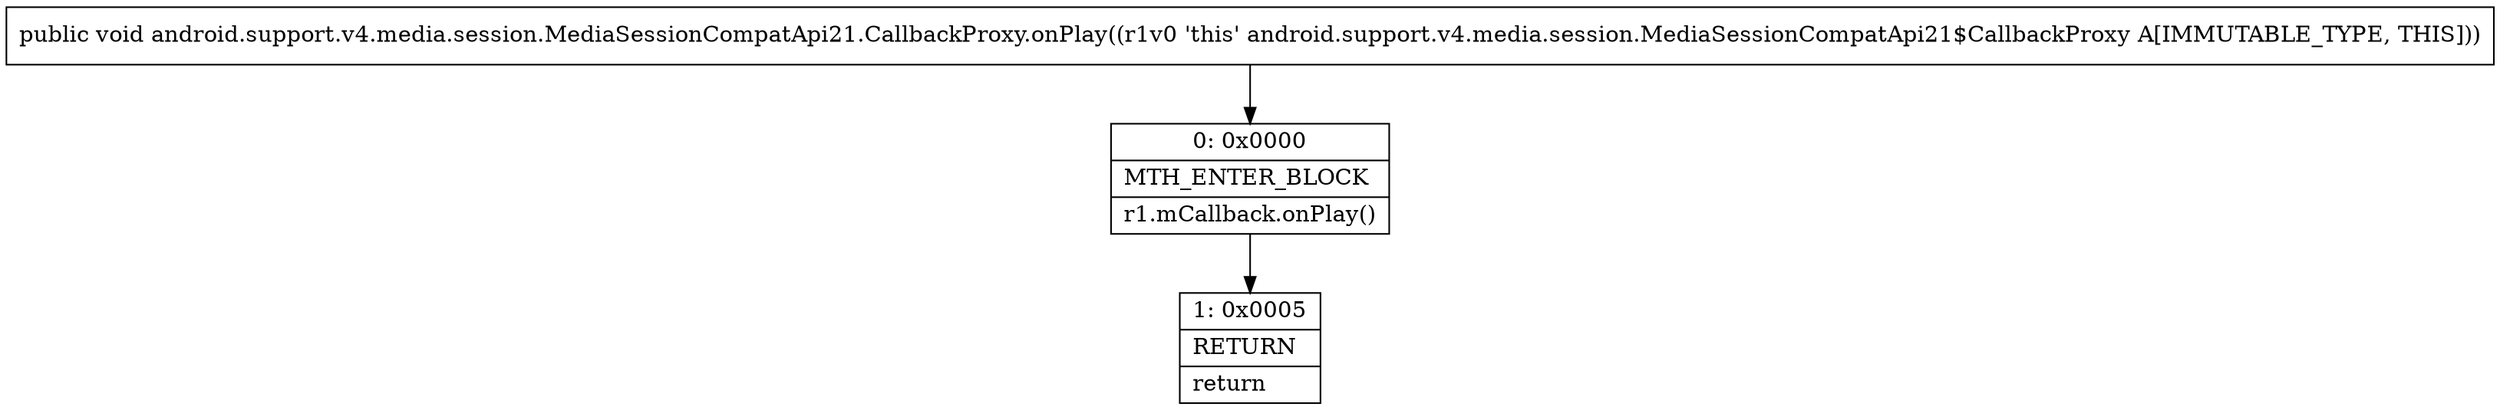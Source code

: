 digraph "CFG forandroid.support.v4.media.session.MediaSessionCompatApi21.CallbackProxy.onPlay()V" {
Node_0 [shape=record,label="{0\:\ 0x0000|MTH_ENTER_BLOCK\l|r1.mCallback.onPlay()\l}"];
Node_1 [shape=record,label="{1\:\ 0x0005|RETURN\l|return\l}"];
MethodNode[shape=record,label="{public void android.support.v4.media.session.MediaSessionCompatApi21.CallbackProxy.onPlay((r1v0 'this' android.support.v4.media.session.MediaSessionCompatApi21$CallbackProxy A[IMMUTABLE_TYPE, THIS])) }"];
MethodNode -> Node_0;
Node_0 -> Node_1;
}

